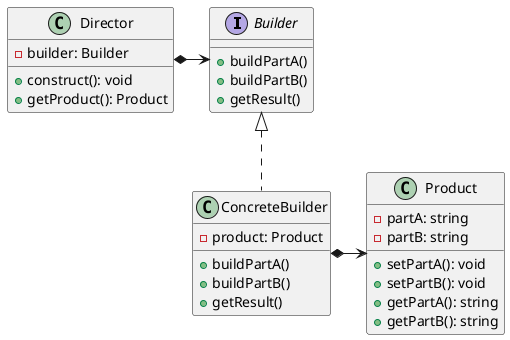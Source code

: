 @startuml builder

interface Builder {
  + buildPartA()
  + buildPartB()
  + getResult()
}

class ConcreteBuilder {
  - product: Product
  + buildPartA()
  + buildPartB()
  + getResult()
}

class Product {
  - partA: string
  - partB: string
  + setPartA(): void
  + setPartB(): void
  + getPartA(): string
  + getPartB(): string
}

class Director {
  - builder: Builder
  + construct(): void
  + getProduct(): Product
}

Builder <|.. ConcreteBuilder
Builder <-left-* Director
ConcreteBuilder *-right-> Product

@enduml